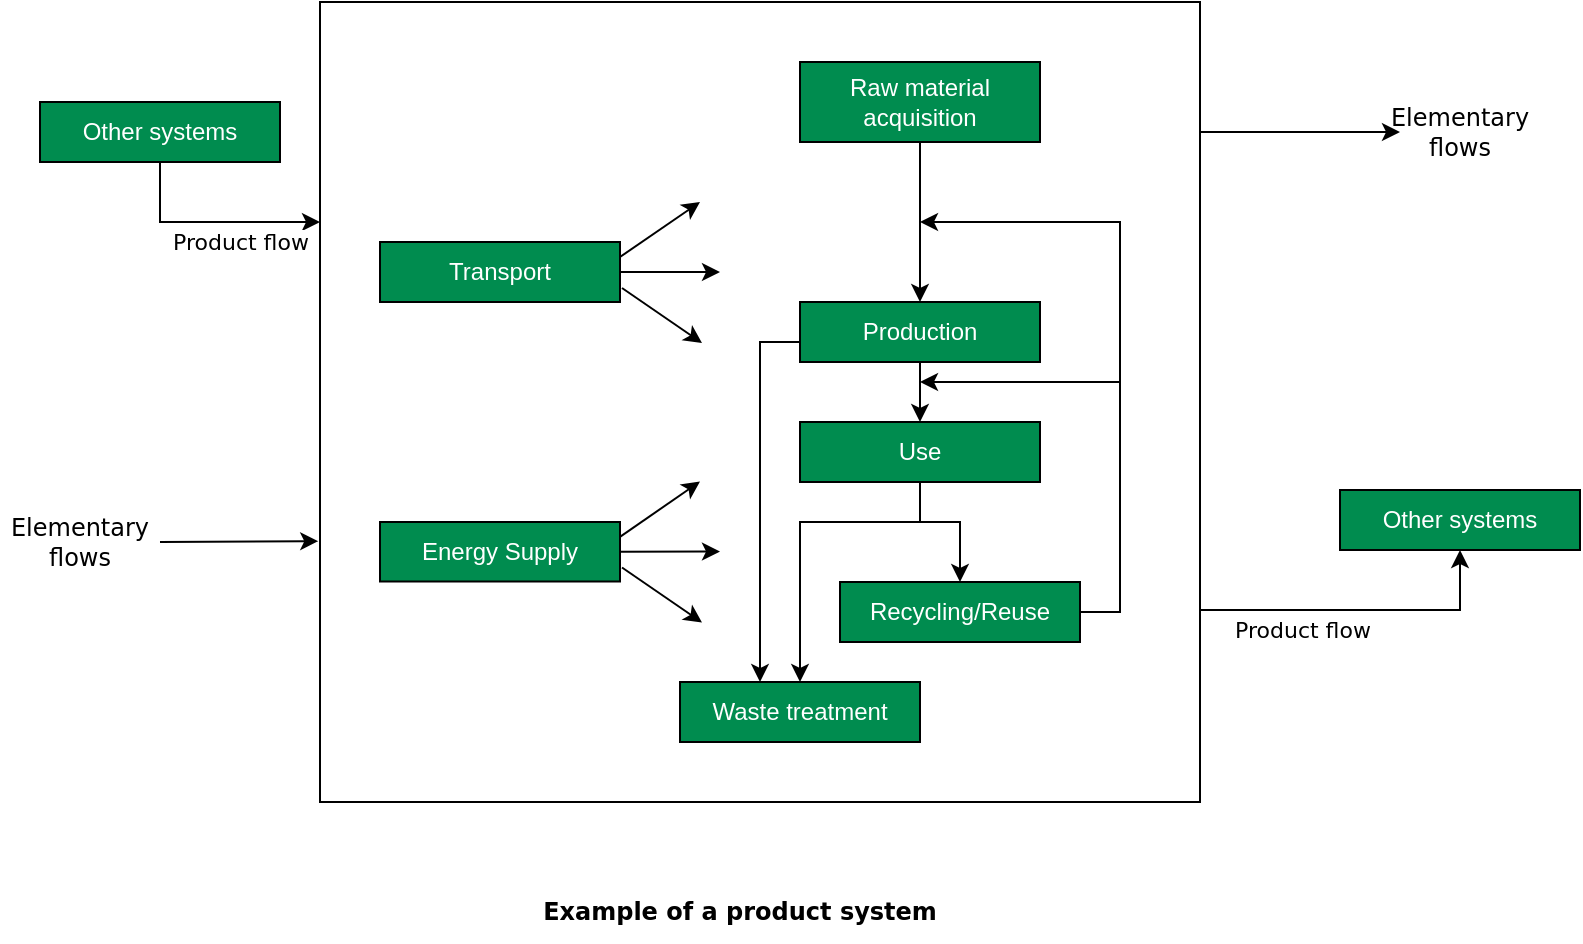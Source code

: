 <mxfile version="18.0.1" type="device"><diagram id="FCMlsFS1GgmfReyL1L8K" name="Page-1"><mxGraphModel dx="1403" dy="812" grid="1" gridSize="10" guides="1" tooltips="1" connect="1" arrows="1" fold="1" page="1" pageScale="1" pageWidth="1169" pageHeight="827" math="0" shadow="0"><root><mxCell id="0"/><mxCell id="1" parent="0"/><mxCell id="cHtMwNOSb3-flr71bShU-21" value="&lt;blockquote style=&quot;margin: 0 0 0 40px; border: none; padding: 0px;&quot;&gt;&lt;b&gt;Example of a product system&lt;/b&gt;&lt;/blockquote&gt;" style="text;html=1;strokeColor=none;fillColor=none;align=center;verticalAlign=middle;whiteSpace=wrap;rounded=0;fontFamily=Dejavu Sans;fontColor=#000000;" parent="1" vertex="1"><mxGeometry x="940" y="610" width="500" height="30" as="geometry"/></mxCell><mxCell id="WBNQaqXV6Eg1vUQA-mpq-30" style="edgeStyle=orthogonalEdgeStyle;rounded=0;orthogonalLoop=1;jettySize=auto;html=1;fontFamily=Dejavu Sans;fontColor=#000000;" edge="1" parent="1" source="WBNQaqXV6Eg1vUQA-mpq-1" target="WBNQaqXV6Eg1vUQA-mpq-31"><mxGeometry relative="1" as="geometry"><mxPoint x="1560.0" y="370" as="targetPoint"/><Array as="points"><mxPoint x="1460" y="235"/><mxPoint x="1460" y="235"/></Array></mxGeometry></mxCell><mxCell id="WBNQaqXV6Eg1vUQA-mpq-1" value="" style="rounded=0;whiteSpace=wrap;html=1;fontFamily=Dejavu Sans;fontColor=#000000;strokeColor=#000000;fillColor=none;" vertex="1" parent="1"><mxGeometry x="1000" y="170" width="440" height="400" as="geometry"/></mxCell><mxCell id="WBNQaqXV6Eg1vUQA-mpq-2" value="Transport" style="rounded=0;whiteSpace=wrap;html=1;strokeColor=#000000;fillColor=#008C4F;fontColor=#FFFFFF;" vertex="1" parent="1"><mxGeometry x="1030" y="290" width="120" height="30" as="geometry"/></mxCell><mxCell id="WBNQaqXV6Eg1vUQA-mpq-6" value="" style="group" vertex="1" connectable="0" parent="1"><mxGeometry x="1151" y="270.0" width="49" height="70.5" as="geometry"/></mxCell><mxCell id="WBNQaqXV6Eg1vUQA-mpq-3" style="rounded=0;orthogonalLoop=1;jettySize=auto;html=1;fontFamily=Dejavu Sans;fontColor=#000000;exitX=1;exitY=0.25;exitDx=0;exitDy=0;" edge="1" parent="WBNQaqXV6Eg1vUQA-mpq-6" source="WBNQaqXV6Eg1vUQA-mpq-2"><mxGeometry relative="1" as="geometry"><mxPoint x="39" as="targetPoint"/></mxGeometry></mxCell><mxCell id="WBNQaqXV6Eg1vUQA-mpq-4" style="rounded=0;orthogonalLoop=1;jettySize=auto;html=1;fontFamily=Dejavu Sans;fontColor=#000000;exitX=1;exitY=0.5;exitDx=0;exitDy=0;" edge="1" parent="WBNQaqXV6Eg1vUQA-mpq-6" source="WBNQaqXV6Eg1vUQA-mpq-2"><mxGeometry relative="1" as="geometry"><mxPoint x="49" y="35.0" as="targetPoint"/><mxPoint x="9" y="37.5" as="sourcePoint"/></mxGeometry></mxCell><mxCell id="WBNQaqXV6Eg1vUQA-mpq-5" style="rounded=0;orthogonalLoop=1;jettySize=auto;html=1;fontFamily=Dejavu Sans;fontColor=#000000;exitX=1;exitY=0.25;exitDx=0;exitDy=0;" edge="1" parent="WBNQaqXV6Eg1vUQA-mpq-6"><mxGeometry relative="1" as="geometry"><mxPoint x="40" y="70.5" as="targetPoint"/><mxPoint y="43" as="sourcePoint"/></mxGeometry></mxCell><mxCell id="WBNQaqXV6Eg1vUQA-mpq-7" value="Energy Supply" style="rounded=0;whiteSpace=wrap;html=1;strokeColor=#000000;fillColor=#008C4F;fontColor=#FFFFFF;" vertex="1" parent="1"><mxGeometry x="1030" y="430" width="120" height="29.75" as="geometry"/></mxCell><mxCell id="WBNQaqXV6Eg1vUQA-mpq-8" value="" style="group" vertex="1" connectable="0" parent="1"><mxGeometry x="1151" y="409.75" width="49" height="70.5" as="geometry"/></mxCell><mxCell id="WBNQaqXV6Eg1vUQA-mpq-9" style="rounded=0;orthogonalLoop=1;jettySize=auto;html=1;fontFamily=Dejavu Sans;fontColor=#000000;exitX=1;exitY=0.25;exitDx=0;exitDy=0;" edge="1" parent="WBNQaqXV6Eg1vUQA-mpq-8" source="WBNQaqXV6Eg1vUQA-mpq-7"><mxGeometry relative="1" as="geometry"><mxPoint x="39" as="targetPoint"/></mxGeometry></mxCell><mxCell id="WBNQaqXV6Eg1vUQA-mpq-10" style="rounded=0;orthogonalLoop=1;jettySize=auto;html=1;fontFamily=Dejavu Sans;fontColor=#000000;exitX=1;exitY=0.5;exitDx=0;exitDy=0;" edge="1" parent="WBNQaqXV6Eg1vUQA-mpq-8" source="WBNQaqXV6Eg1vUQA-mpq-7"><mxGeometry relative="1" as="geometry"><mxPoint x="49" y="35.0" as="targetPoint"/><mxPoint x="9" y="37.5" as="sourcePoint"/></mxGeometry></mxCell><mxCell id="WBNQaqXV6Eg1vUQA-mpq-11" style="rounded=0;orthogonalLoop=1;jettySize=auto;html=1;fontFamily=Dejavu Sans;fontColor=#000000;exitX=1;exitY=0.25;exitDx=0;exitDy=0;" edge="1" parent="WBNQaqXV6Eg1vUQA-mpq-8"><mxGeometry relative="1" as="geometry"><mxPoint x="40" y="70.5" as="targetPoint"/><mxPoint y="43" as="sourcePoint"/></mxGeometry></mxCell><mxCell id="WBNQaqXV6Eg1vUQA-mpq-13" style="edgeStyle=orthogonalEdgeStyle;rounded=0;orthogonalLoop=1;jettySize=auto;html=1;fontFamily=Dejavu Sans;fontColor=#000000;" edge="1" parent="1" source="WBNQaqXV6Eg1vUQA-mpq-12" target="WBNQaqXV6Eg1vUQA-mpq-1"><mxGeometry relative="1" as="geometry"><Array as="points"><mxPoint x="920" y="280"/></Array></mxGeometry></mxCell><mxCell id="WBNQaqXV6Eg1vUQA-mpq-14" value="Product flow" style="edgeLabel;html=1;align=center;verticalAlign=middle;resizable=0;points=[];fontFamily=Dejavu Sans;fontColor=#000000;" vertex="1" connectable="0" parent="WBNQaqXV6Eg1vUQA-mpq-13"><mxGeometry x="0.544" y="-3" relative="1" as="geometry"><mxPoint x="-15" y="7" as="offset"/></mxGeometry></mxCell><mxCell id="WBNQaqXV6Eg1vUQA-mpq-12" value="Other systems" style="rounded=0;whiteSpace=wrap;html=1;strokeColor=#000000;fillColor=#008C4F;fontColor=#FFFFFF;" vertex="1" parent="1"><mxGeometry x="860" y="220" width="120" height="30" as="geometry"/></mxCell><mxCell id="WBNQaqXV6Eg1vUQA-mpq-16" value="" style="endArrow=classic;html=1;rounded=0;fontFamily=Dejavu Sans;fontColor=#000000;entryX=-0.002;entryY=0.674;entryDx=0;entryDy=0;entryPerimeter=0;" edge="1" parent="1" target="WBNQaqXV6Eg1vUQA-mpq-1"><mxGeometry width="50" height="50" relative="1" as="geometry"><mxPoint x="920" y="440" as="sourcePoint"/><mxPoint x="1130" y="320" as="targetPoint"/></mxGeometry></mxCell><mxCell id="WBNQaqXV6Eg1vUQA-mpq-17" value="Elementary flows" style="text;html=1;strokeColor=none;fillColor=none;align=center;verticalAlign=middle;whiteSpace=wrap;rounded=0;fontFamily=Dejavu Sans;fontColor=#000000;" vertex="1" parent="1"><mxGeometry x="840" y="424.75" width="80" height="30" as="geometry"/></mxCell><mxCell id="WBNQaqXV6Eg1vUQA-mpq-23" style="edgeStyle=orthogonalEdgeStyle;rounded=0;orthogonalLoop=1;jettySize=auto;html=1;fontFamily=Dejavu Sans;fontColor=#000000;" edge="1" parent="1" source="WBNQaqXV6Eg1vUQA-mpq-18" target="WBNQaqXV6Eg1vUQA-mpq-19"><mxGeometry relative="1" as="geometry"/></mxCell><mxCell id="WBNQaqXV6Eg1vUQA-mpq-18" value="Raw material acquisition" style="rounded=0;whiteSpace=wrap;html=1;strokeColor=#000000;fillColor=#008C4F;fontColor=#FFFFFF;" vertex="1" parent="1"><mxGeometry x="1240" y="200" width="120" height="40" as="geometry"/></mxCell><mxCell id="WBNQaqXV6Eg1vUQA-mpq-24" style="edgeStyle=orthogonalEdgeStyle;rounded=0;orthogonalLoop=1;jettySize=auto;html=1;fontFamily=Dejavu Sans;fontColor=#000000;" edge="1" parent="1" source="WBNQaqXV6Eg1vUQA-mpq-19" target="WBNQaqXV6Eg1vUQA-mpq-20"><mxGeometry relative="1" as="geometry"/></mxCell><mxCell id="WBNQaqXV6Eg1vUQA-mpq-19" value="Production" style="rounded=0;whiteSpace=wrap;html=1;strokeColor=#000000;fillColor=#008C4F;fontColor=#FFFFFF;" vertex="1" parent="1"><mxGeometry x="1240" y="320" width="120" height="30" as="geometry"/></mxCell><mxCell id="WBNQaqXV6Eg1vUQA-mpq-25" style="edgeStyle=orthogonalEdgeStyle;rounded=0;orthogonalLoop=1;jettySize=auto;html=1;fontFamily=Dejavu Sans;fontColor=#000000;" edge="1" parent="1" source="WBNQaqXV6Eg1vUQA-mpq-20" target="WBNQaqXV6Eg1vUQA-mpq-21"><mxGeometry relative="1" as="geometry"><Array as="points"><mxPoint x="1300" y="430"/><mxPoint x="1320" y="430"/></Array></mxGeometry></mxCell><mxCell id="WBNQaqXV6Eg1vUQA-mpq-26" style="edgeStyle=orthogonalEdgeStyle;rounded=0;orthogonalLoop=1;jettySize=auto;html=1;fontFamily=Dejavu Sans;fontColor=#000000;" edge="1" parent="1" source="WBNQaqXV6Eg1vUQA-mpq-20" target="WBNQaqXV6Eg1vUQA-mpq-22"><mxGeometry relative="1" as="geometry"><Array as="points"><mxPoint x="1300" y="430"/><mxPoint x="1240" y="430"/></Array></mxGeometry></mxCell><mxCell id="WBNQaqXV6Eg1vUQA-mpq-20" value="Use" style="rounded=0;whiteSpace=wrap;html=1;strokeColor=#000000;fillColor=#008C4F;fontColor=#FFFFFF;" vertex="1" parent="1"><mxGeometry x="1240" y="380" width="120" height="30" as="geometry"/></mxCell><mxCell id="WBNQaqXV6Eg1vUQA-mpq-27" style="edgeStyle=orthogonalEdgeStyle;rounded=0;orthogonalLoop=1;jettySize=auto;html=1;fontFamily=Dejavu Sans;fontColor=#000000;" edge="1" parent="1" source="WBNQaqXV6Eg1vUQA-mpq-21"><mxGeometry relative="1" as="geometry"><mxPoint x="1300" y="360" as="targetPoint"/><Array as="points"><mxPoint x="1400" y="475"/><mxPoint x="1400" y="360"/></Array></mxGeometry></mxCell><mxCell id="WBNQaqXV6Eg1vUQA-mpq-21" value="Recycling/Reuse" style="rounded=0;whiteSpace=wrap;html=1;strokeColor=#000000;fillColor=#008C4F;fontColor=#FFFFFF;" vertex="1" parent="1"><mxGeometry x="1260" y="460" width="120" height="30" as="geometry"/></mxCell><mxCell id="WBNQaqXV6Eg1vUQA-mpq-29" style="edgeStyle=orthogonalEdgeStyle;rounded=0;orthogonalLoop=1;jettySize=auto;html=1;fontFamily=Dejavu Sans;fontColor=#000000;" edge="1" parent="1" source="WBNQaqXV6Eg1vUQA-mpq-19" target="WBNQaqXV6Eg1vUQA-mpq-22"><mxGeometry relative="1" as="geometry"><mxPoint x="1300" y="360" as="sourcePoint"/><Array as="points"><mxPoint x="1220" y="340"/></Array></mxGeometry></mxCell><mxCell id="WBNQaqXV6Eg1vUQA-mpq-22" value="Waste treatment" style="rounded=0;whiteSpace=wrap;html=1;strokeColor=#000000;fillColor=#008C4F;fontColor=#FFFFFF;" vertex="1" parent="1"><mxGeometry x="1180" y="510" width="120" height="30" as="geometry"/></mxCell><mxCell id="WBNQaqXV6Eg1vUQA-mpq-28" style="edgeStyle=orthogonalEdgeStyle;rounded=0;orthogonalLoop=1;jettySize=auto;html=1;fontFamily=Dejavu Sans;fontColor=#000000;" edge="1" parent="1"><mxGeometry relative="1" as="geometry"><mxPoint x="1380" y="475.034" as="sourcePoint"/><mxPoint x="1300" y="280" as="targetPoint"/><Array as="points"><mxPoint x="1400" y="475"/><mxPoint x="1400" y="280"/><mxPoint x="1300" y="280"/></Array></mxGeometry></mxCell><mxCell id="WBNQaqXV6Eg1vUQA-mpq-31" value="Elementary flows" style="text;html=1;strokeColor=none;fillColor=none;align=center;verticalAlign=middle;whiteSpace=wrap;rounded=0;fontFamily=Dejavu Sans;fontColor=#000000;" vertex="1" parent="1"><mxGeometry x="1540.0" y="220" width="60" height="30" as="geometry"/></mxCell><mxCell id="WBNQaqXV6Eg1vUQA-mpq-32" style="edgeStyle=orthogonalEdgeStyle;rounded=0;orthogonalLoop=1;jettySize=auto;html=1;fontFamily=Dejavu Sans;fontColor=#000000;" edge="1" parent="1" source="WBNQaqXV6Eg1vUQA-mpq-1" target="WBNQaqXV6Eg1vUQA-mpq-34"><mxGeometry relative="1" as="geometry"><Array as="points"><mxPoint x="1570" y="474"/></Array><mxPoint x="1650" y="474" as="sourcePoint"/></mxGeometry></mxCell><mxCell id="WBNQaqXV6Eg1vUQA-mpq-33" value="Product flow" style="edgeLabel;html=1;align=center;verticalAlign=middle;resizable=0;points=[];fontFamily=Dejavu Sans;fontColor=#000000;" vertex="1" connectable="0" parent="WBNQaqXV6Eg1vUQA-mpq-32"><mxGeometry x="0.544" y="-3" relative="1" as="geometry"><mxPoint x="-73" y="7" as="offset"/></mxGeometry></mxCell><mxCell id="WBNQaqXV6Eg1vUQA-mpq-34" value="Other systems" style="rounded=0;whiteSpace=wrap;html=1;strokeColor=#000000;fillColor=#008C4F;fontColor=#FFFFFF;" vertex="1" parent="1"><mxGeometry x="1510" y="414" width="120" height="30" as="geometry"/></mxCell></root></mxGraphModel></diagram></mxfile>
